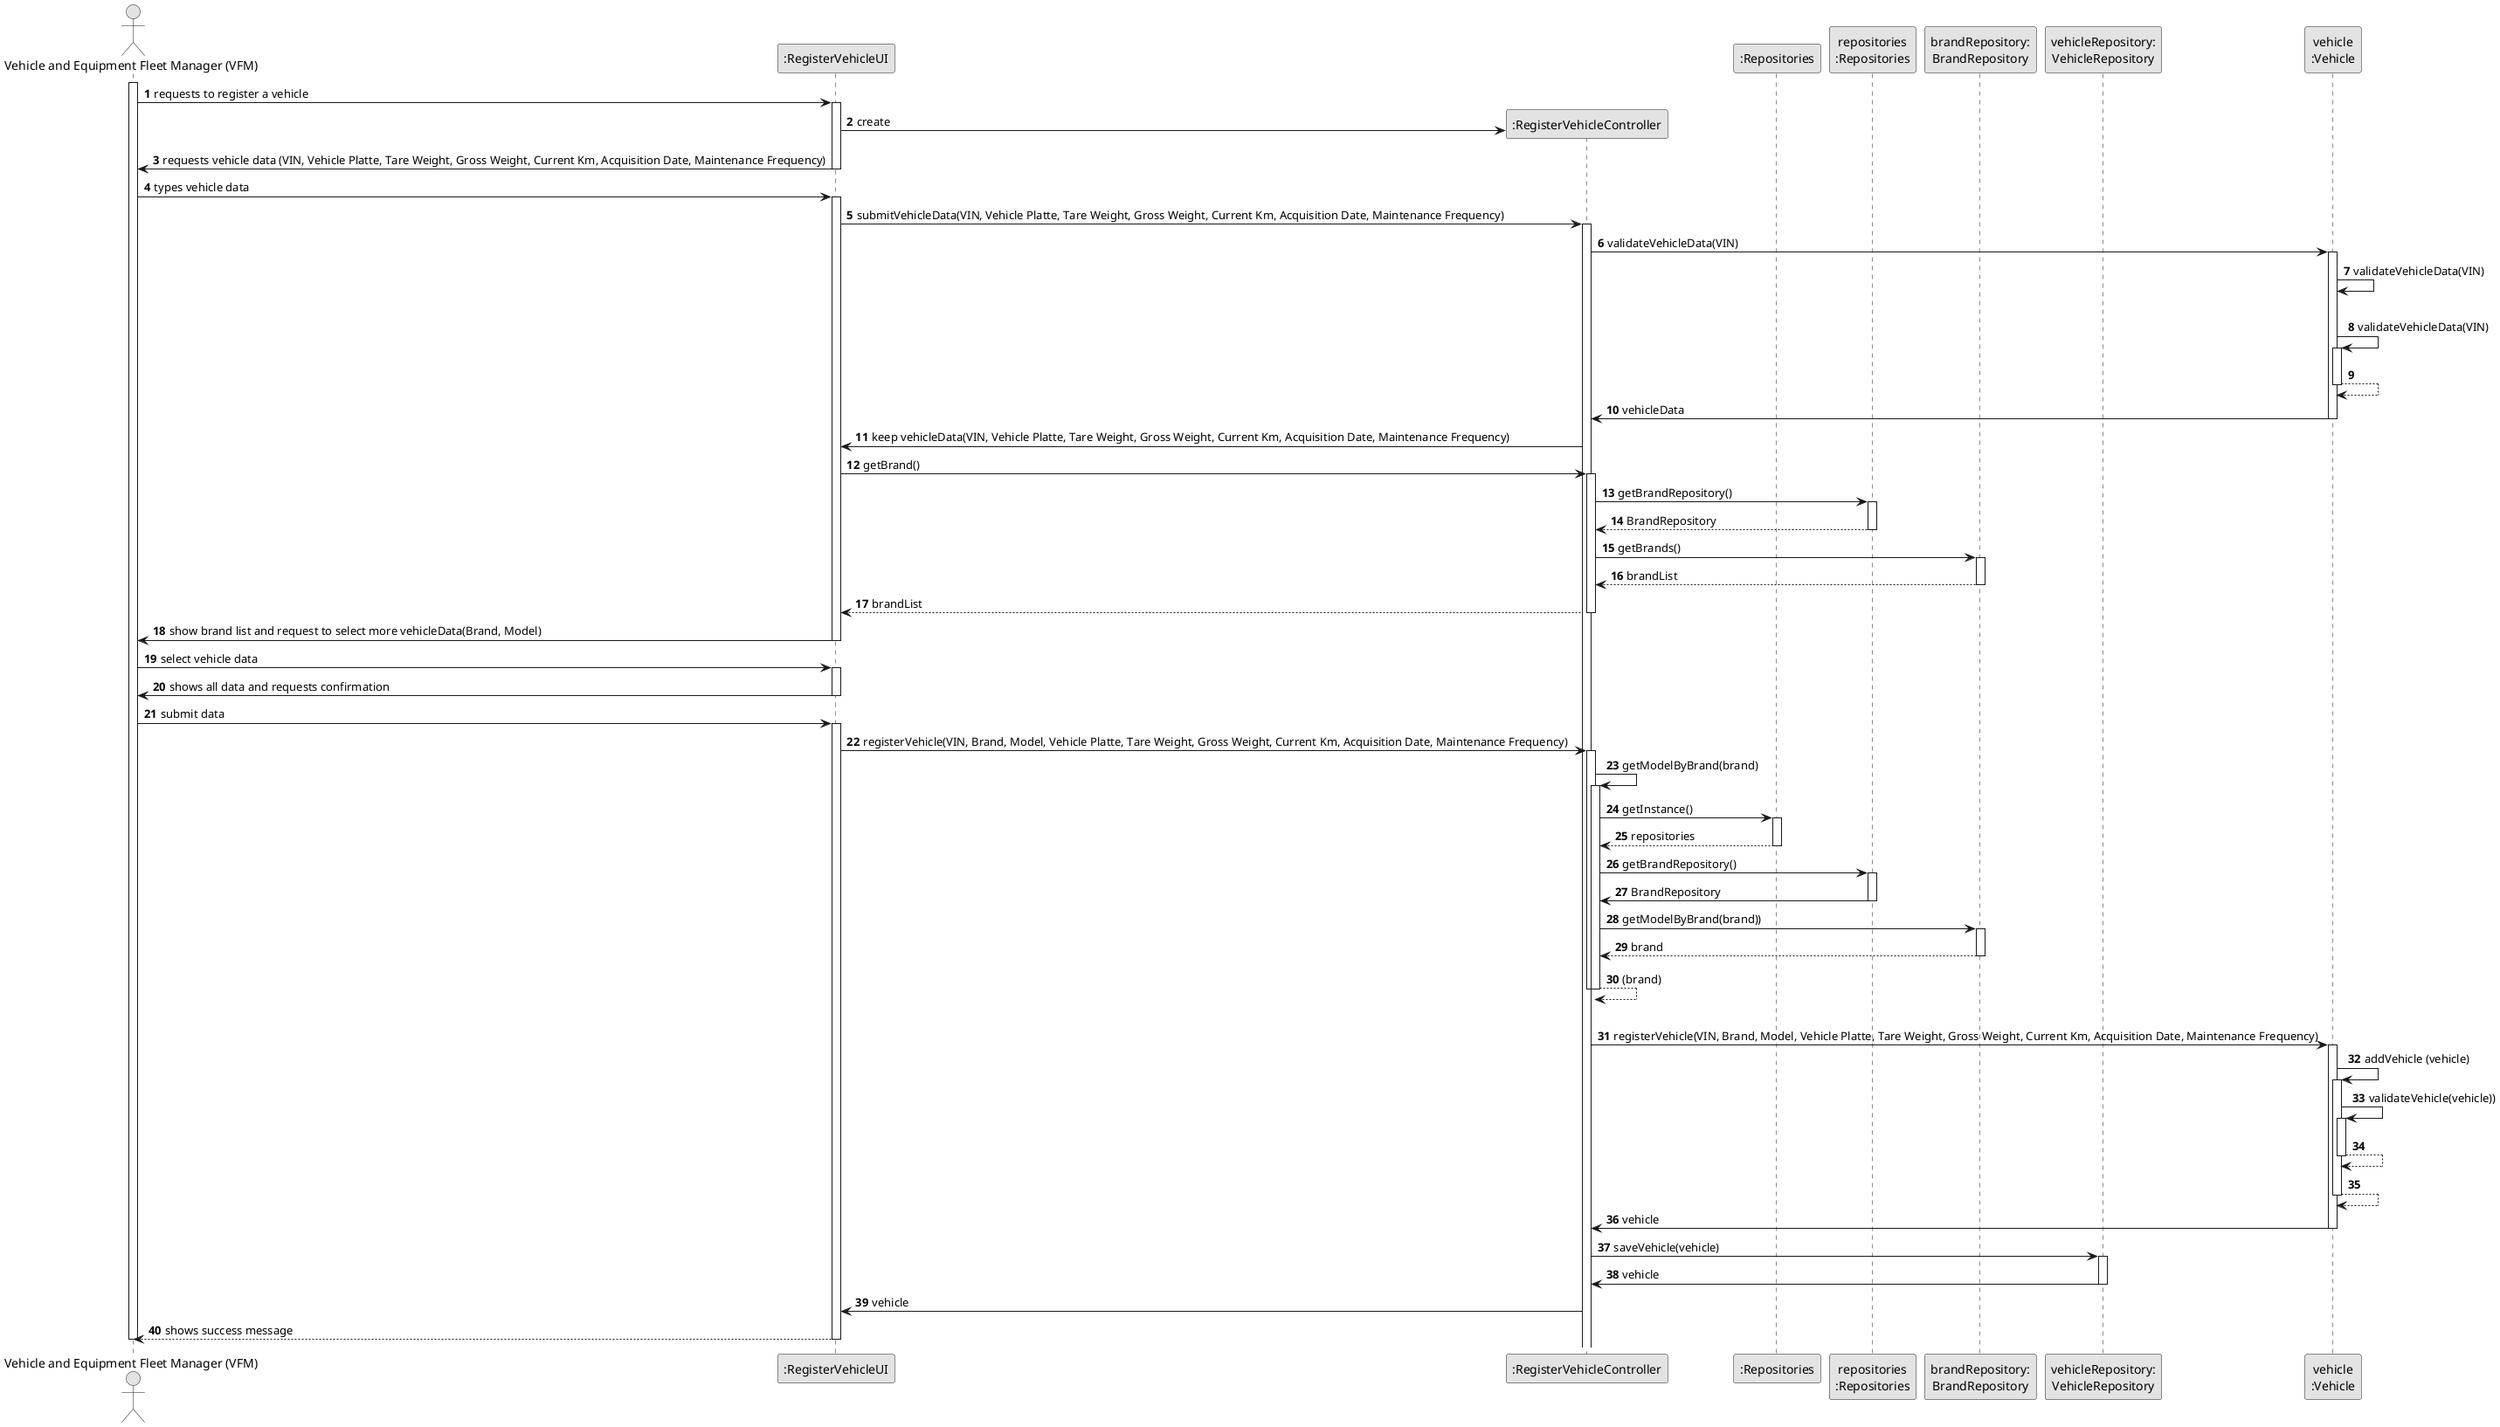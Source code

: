 @startuml
skinparam monochrome true
skinparam packageStyle rectangle
skinparam shadowing false


autonumber

'hide footbox
actor "Vehicle and Equipment Fleet Manager (VFM)" as VFM
participant ":RegisterVehicleUI" as UI
participant ":RegisterVehicleController" as CTRL
participant ":Repositories" as RepositorySingleton
participant "repositories\n:Repositories" as PLAT
participant "brandRepository:\nBrandRepository" as BrandRepository
participant "vehicleRepository:\nVehicleRepository" as VehicleRepository
participant "vehicle\n:Vehicle" as VEI

activate VFM

    VFM -> UI : requests to register a vehicle
    activate UI

        UI -> CTRL** : create

        UI -> VFM : requests vehicle data (VIN, Vehicle Platte, Tare Weight, Gross Weight, Current Km, Acquisition Date, Maintenance Frequency)
    deactivate UI

    VFM -> UI : types vehicle data
    activate UI

        UI -> CTRL : submitVehicleData(VIN, Vehicle Platte, Tare Weight, Gross Weight, Current Km, Acquisition Date, Maintenance Frequency)
        activate CTRL

            CTRL -> VEI : validateVehicleData(VIN)
            activate VEI

                VEI -> VEI : validateVehicleData(VIN)

                |||

                VEI -> VEI : validateVehicleData(VIN)
                activate VEI

                VEI --> VEI
                deactivate VEI

            VEI -> CTRL : vehicleData
            deactivate VEI

        CTRL -> UI : keep vehicleData(VIN, Vehicle Platte, Tare Weight, Gross Weight, Current Km, Acquisition Date, Maintenance Frequency)
        deactivate VEI

        UI -> CTRL : getBrand()
        activate CTRL

            CTRL -> PLAT : getBrandRepository()
            activate PLAT

                PLAT --> CTRL: BrandRepository
            deactivate PLAT

            CTRL -> BrandRepository : getBrands()
            activate BrandRepository

                BrandRepository --> CTRL : brandList
            deactivate BrandRepository

            CTRL --> UI : brandList
        deactivate CTRL

    UI -> VFM : show brand list and request to select more vehicleData(Brand, Model)
    deactivate UI

    VFM -> UI : select vehicle data
    activate UI

        UI -> VFM : shows all data and requests confirmation
    deactivate UI

    VFM -> UI : submit data
    activate UI

        UI -> CTRL : registerVehicle(VIN, Brand, Model, Vehicle Platte, Tare Weight, Gross Weight, Current Km, Acquisition Date, Maintenance Frequency)
        activate CTRL

            CTRL -> CTRL : getModelByBrand(brand)
            activate CTRL

                CTRL -> RepositorySingleton : getInstance()
                activate RepositorySingleton

                RepositorySingleton --> CTRL: repositories
                deactivate RepositorySingleton

                CTRL -> PLAT : getBrandRepository()
                activate PLAT

                PLAT -> CTRL : BrandRepository
                deactivate PLAT

                CTRL -> BrandRepository : getModelByBrand(brand))
                activate BrandRepository

                BrandRepository --> CTRL : brand
                deactivate BrandRepository

            CTRL --> CTRL : (brand)
            deactivate CTRL

        deactivate CTRL

            |||
            CTRL -> VEI: registerVehicle(VIN, Brand, Model, Vehicle Platte, Tare Weight, Gross Weight, Current Km, Acquisition Date, Maintenance Frequency)
            activate VEI

                VEI -> VEI: addVehicle (vehicle)
                activate VEI

                VEI -> VEI: validateVehicle(vehicle))
                activate VEI

                VEI --> VEI
                deactivate VEI

                VEI --> VEI
                deactivate VEI

            VEI -> CTRL: vehicle
            deactivate VEI

            CTRL -> VehicleRepository : saveVehicle(vehicle)
            activate VehicleRepository

            VehicleRepository -> CTRL: vehicle
            deactivate VehicleRepository

            CTRL -> UI: vehicle


        UI --> VFM : shows success message
    deactivate UI

deactivate VFM

@enduml
